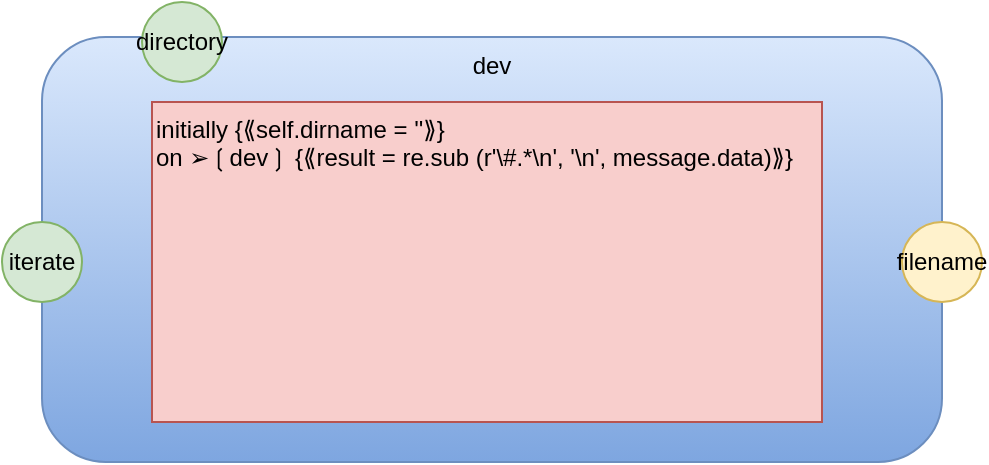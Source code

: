 <mxfile version="14.6.13" type="device"><diagram id="0XrGvogoctVbV3V23D5W" name="Page-1"><mxGraphModel dx="6" dy="774" grid="1" gridSize="10" guides="1" tooltips="1" connect="1" arrows="1" fold="1" page="1" pageScale="1" pageWidth="1100" pageHeight="850" math="0" shadow="0"><root><mxCell id="0"/><mxCell id="1" parent="0"/><mxCell id="yHWN_XODvyVebYNQqBD7-2" value="dev" style="rounded=1;whiteSpace=wrap;html=1;horizontal=1;verticalAlign=top;strokeColor=#6c8ebf;fillColor=#dae8fc;gradientColor=#7ea6e0;" parent="1" vertex="1"><mxGeometry x="1230" y="47.5" width="450" height="212.5" as="geometry"/></mxCell><mxCell id="yHWN_XODvyVebYNQqBD7-3" value="filename" style="ellipse;whiteSpace=wrap;html=1;aspect=fixed;fillColor=#fff2cc;strokeColor=#d6b656;" parent="1" vertex="1"><mxGeometry x="1660" y="140" width="40" height="40" as="geometry"/></mxCell><mxCell id="yHWN_XODvyVebYNQqBD7-4" value="iterate" style="ellipse;whiteSpace=wrap;html=1;aspect=fixed;fillColor=#d5e8d4;strokeColor=#82b366;" parent="1" vertex="1"><mxGeometry x="1210" y="140" width="40" height="40" as="geometry"/></mxCell><mxCell id="yHWN_XODvyVebYNQqBD7-5" value="directory" style="ellipse;whiteSpace=wrap;html=1;aspect=fixed;fillColor=#d5e8d4;strokeColor=#82b366;" parent="1" vertex="1"><mxGeometry x="1280" y="30" width="40" height="40" as="geometry"/></mxCell><mxCell id="yHWN_XODvyVebYNQqBD7-8" value="&lt;div&gt;&lt;div&gt;&lt;div&gt;&lt;div&gt;&lt;div&gt;initially {⟪self.dirname = ''⟫}&lt;/div&gt;&lt;div&gt;on ➢❲dev❳ {⟪result = re.sub (r'\#.*\n', '\n', message.data)⟫}&lt;/div&gt;&lt;/div&gt;&lt;/div&gt;&lt;/div&gt;&lt;/div&gt;&lt;div&gt;&lt;br&gt;&lt;/div&gt;" style="rounded=0;whiteSpace=wrap;html=1;align=left;verticalAlign=top;fillColor=#f8cecc;strokeColor=#b85450;" parent="1" vertex="1"><mxGeometry x="1285" y="80" width="335" height="160" as="geometry"/></mxCell></root></mxGraphModel></diagram></mxfile>